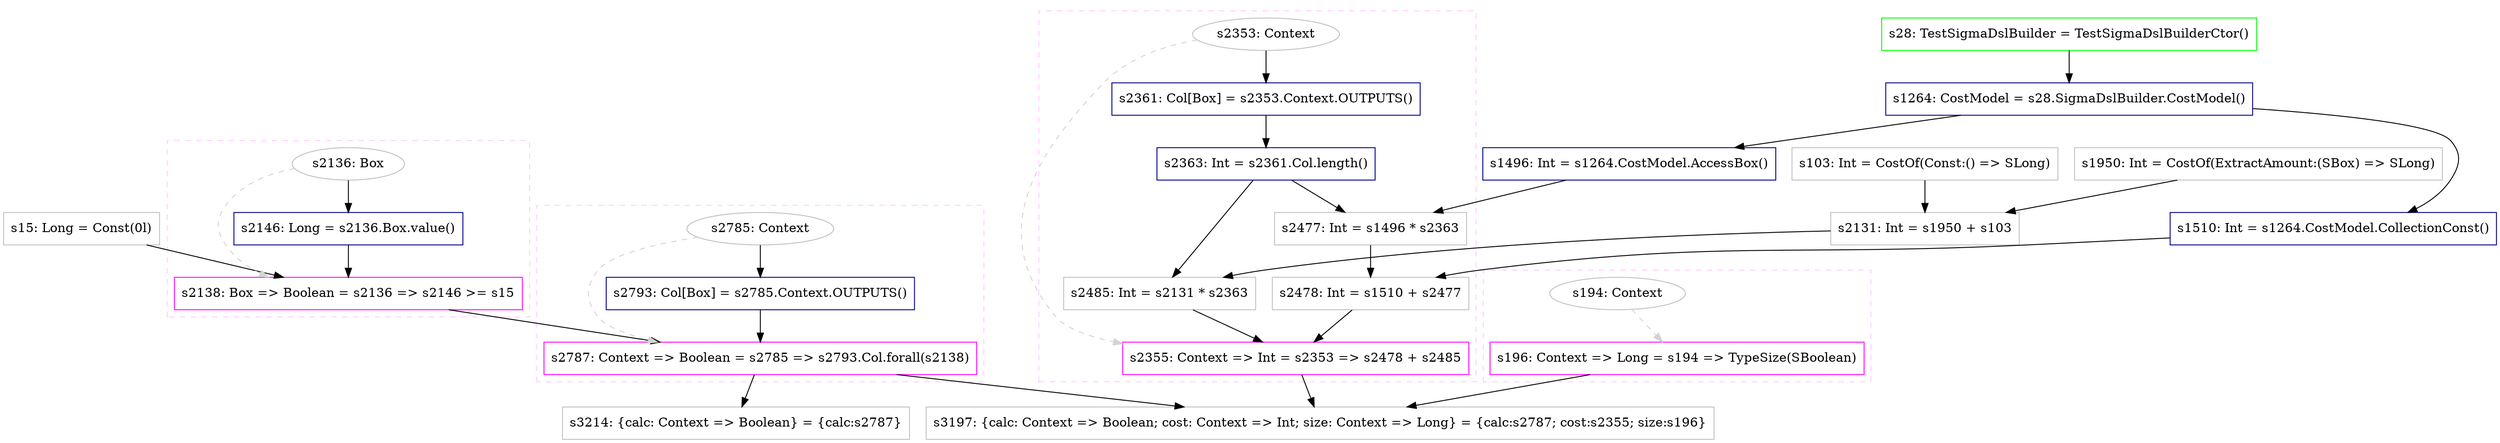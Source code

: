 digraph "forall" {
concentrate=true
node [style=filled, fillcolor=orangered]

"s15" [
label="s15: Long = Const(0l)"
shape=box, color=gray, tooltip="s15:Long", style=filled, fillcolor=white
]
subgraph cluster_s2138 {
style=dashed; color="#FFCCFF"
"s2136" [
label="s2136: Box"
shape=oval, color=gray, tooltip="s2136:Box", style=filled, fillcolor=white
]
"s2138" [
label="s2138: Box => Boolean = s2136 => s2146 >= s15"
shape=box, color=magenta, tooltip="s2138:Box => Boolean", style=filled, fillcolor=white
]
{rank=source; s2136}
"s2146" [
label="s2146: Long = s2136.Box.value()"
shape=box, color=darkblue, tooltip="s2146:Long", style=filled, fillcolor=white
]
{rank=sink; s2138}
}
subgraph cluster_s2787 {
style=dashed; color="#FFCCFF"
"s2785" [
label="s2785: Context"
shape=oval, color=gray, tooltip="s2785:Context", style=filled, fillcolor=white
]
"s2787" [
label="s2787: Context => Boolean = s2785 => s2793.Col.forall(s2138)"
shape=box, color=magenta, tooltip="s2787:Context => Boolean", style=filled, fillcolor=white
]
{rank=source; s2785}
"s2793" [
label="s2793: Col[Box] = s2785.Context.OUTPUTS()"
shape=box, color=darkblue, tooltip="s2793:Col[Box]", style=filled, fillcolor=white
]
{rank=sink; s2787}
}
"s1950" [
label="s1950: Int = CostOf(ExtractAmount:(SBox) => SLong)"
shape=box, color=gray, tooltip="s1950:Int", style=filled, fillcolor=white
]
"s103" [
label="s103: Int = CostOf(Const:() => SLong)"
shape=box, color=gray, tooltip="s103:Int", style=filled, fillcolor=white
]
"s2131" [
label="s2131: Int = s1950 + s103"
shape=box, color=gray, tooltip="s2131:Int", style=filled, fillcolor=white
]
"s28" [
label="s28: TestSigmaDslBuilder = TestSigmaDslBuilderCtor()"
shape=box, color=green, tooltip="s28:TestSigmaDslBuilder", style=filled, fillcolor=white
]
"s1264" [
label="s1264: CostModel = s28.SigmaDslBuilder.CostModel()"
shape=box, color=darkblue, tooltip="s1264:CostModel", style=filled, fillcolor=white
]
"s1510" [
label="s1510: Int = s1264.CostModel.CollectionConst()"
shape=box, color=darkblue, tooltip="s1510:Int", style=filled, fillcolor=white
]
"s1496" [
label="s1496: Int = s1264.CostModel.AccessBox()"
shape=box, color=darkblue, tooltip="s1496:Int", style=filled, fillcolor=white
]
subgraph cluster_s2355 {
style=dashed; color="#FFCCFF"
"s2353" [
label="s2353: Context"
shape=oval, color=gray, tooltip="s2353:Context", style=filled, fillcolor=white
]
"s2355" [
label="s2355: Context => Int = s2353 => s2478 + s2485"
shape=box, color=magenta, tooltip="s2355:Context => Int", style=filled, fillcolor=white
]
{rank=source; s2353}
"s2361" [
label="s2361: Col[Box] = s2353.Context.OUTPUTS()"
shape=box, color=darkblue, tooltip="s2361:Col[Box]", style=filled, fillcolor=white
]
"s2363" [
label="s2363: Int = s2361.Col.length()"
shape=box, color=darkblue, tooltip="s2363:Int", style=filled, fillcolor=white
]
"s2477" [
label="s2477: Int = s1496 * s2363"
shape=box, color=gray, tooltip="s2477:Int", style=filled, fillcolor=white
]
"s2478" [
label="s2478: Int = s1510 + s2477"
shape=box, color=gray, tooltip="s2478:Int", style=filled, fillcolor=white
]
"s2485" [
label="s2485: Int = s2131 * s2363"
shape=box, color=gray, tooltip="s2485:Int", style=filled, fillcolor=white
]
{rank=sink; s2355}
}
subgraph cluster_s196 {
style=dashed; color="#FFCCFF"
"s194" [
label="s194: Context"
shape=oval, color=gray, tooltip="s194:Context", style=filled, fillcolor=white
]
"s196" [
label="s196: Context => Long = s194 => TypeSize(SBoolean)"
shape=box, color=magenta, tooltip="s196:Context => Long", style=filled, fillcolor=white
]
{rank=source; s194}
{rank=sink; s196}
}
"s3197" [
label="s3197: {calc: Context => Boolean; cost: Context => Int; size: Context => Long} = {calc:s2787; cost:s2355; size:s196}"
shape=box, color=gray, tooltip="s3197:{calc: Context => Boolean; cost: Context => Int; size: Context => Long}", style=filled, fillcolor=white
]
"s3214" [
label="s3214: {calc: Context => Boolean} = {calc:s2787}"
shape=box, color=gray, tooltip="s3214:{calc: Context => Boolean}", style=filled, fillcolor=white
]
"s1950" -> "s2131" [style=solid]
"s103" -> "s2131" [style=solid]
"s2785" -> "s2787" [style=dashed, color=lightgray, weight=0]
"s2793" -> "s2787" [style=solid]
"s2138" -> "s2787" [style=solid]
"s2361" -> "s2363" [style=solid]
"s2136" -> "s2146" [style=solid]
"s28" -> "s1264" [style=solid]
"s194" -> "s196" [style=dashed, color=lightgray, weight=0]
"s1496" -> "s2477" [style=solid]
"s2363" -> "s2477" [style=solid]
"s2353" -> "s2355" [style=dashed, color=lightgray, weight=0]
"s2478" -> "s2355" [style=solid]
"s2485" -> "s2355" [style=solid]
"s2785" -> "s2793" [style=solid]
"s1264" -> "s1510" [style=solid]
"s2353" -> "s2361" [style=solid]
"s1510" -> "s2478" [style=solid]
"s2477" -> "s2478" [style=solid]
"s2787" -> "s3197" [style=solid]
"s2355" -> "s3197" [style=solid]
"s196" -> "s3197" [style=solid]
"s1264" -> "s1496" [style=solid]
"s2787" -> "s3214" [style=solid]
"s2131" -> "s2485" [style=solid]
"s2363" -> "s2485" [style=solid]
"s2136" -> "s2138" [style=dashed, color=lightgray, weight=0]
"s2146" -> "s2138" [style=solid]
"s15" -> "s2138" [style=solid]
}
